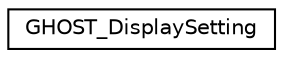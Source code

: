 digraph G
{
  edge [fontname="Helvetica",fontsize="10",labelfontname="Helvetica",labelfontsize="10"];
  node [fontname="Helvetica",fontsize="10",shape=record];
  rankdir=LR;
  Node1 [label="GHOST_DisplaySetting",height=0.2,width=0.4,color="black", fillcolor="white", style="filled",URL="$db/dd1/structGHOST__DisplaySetting.html"];
}
